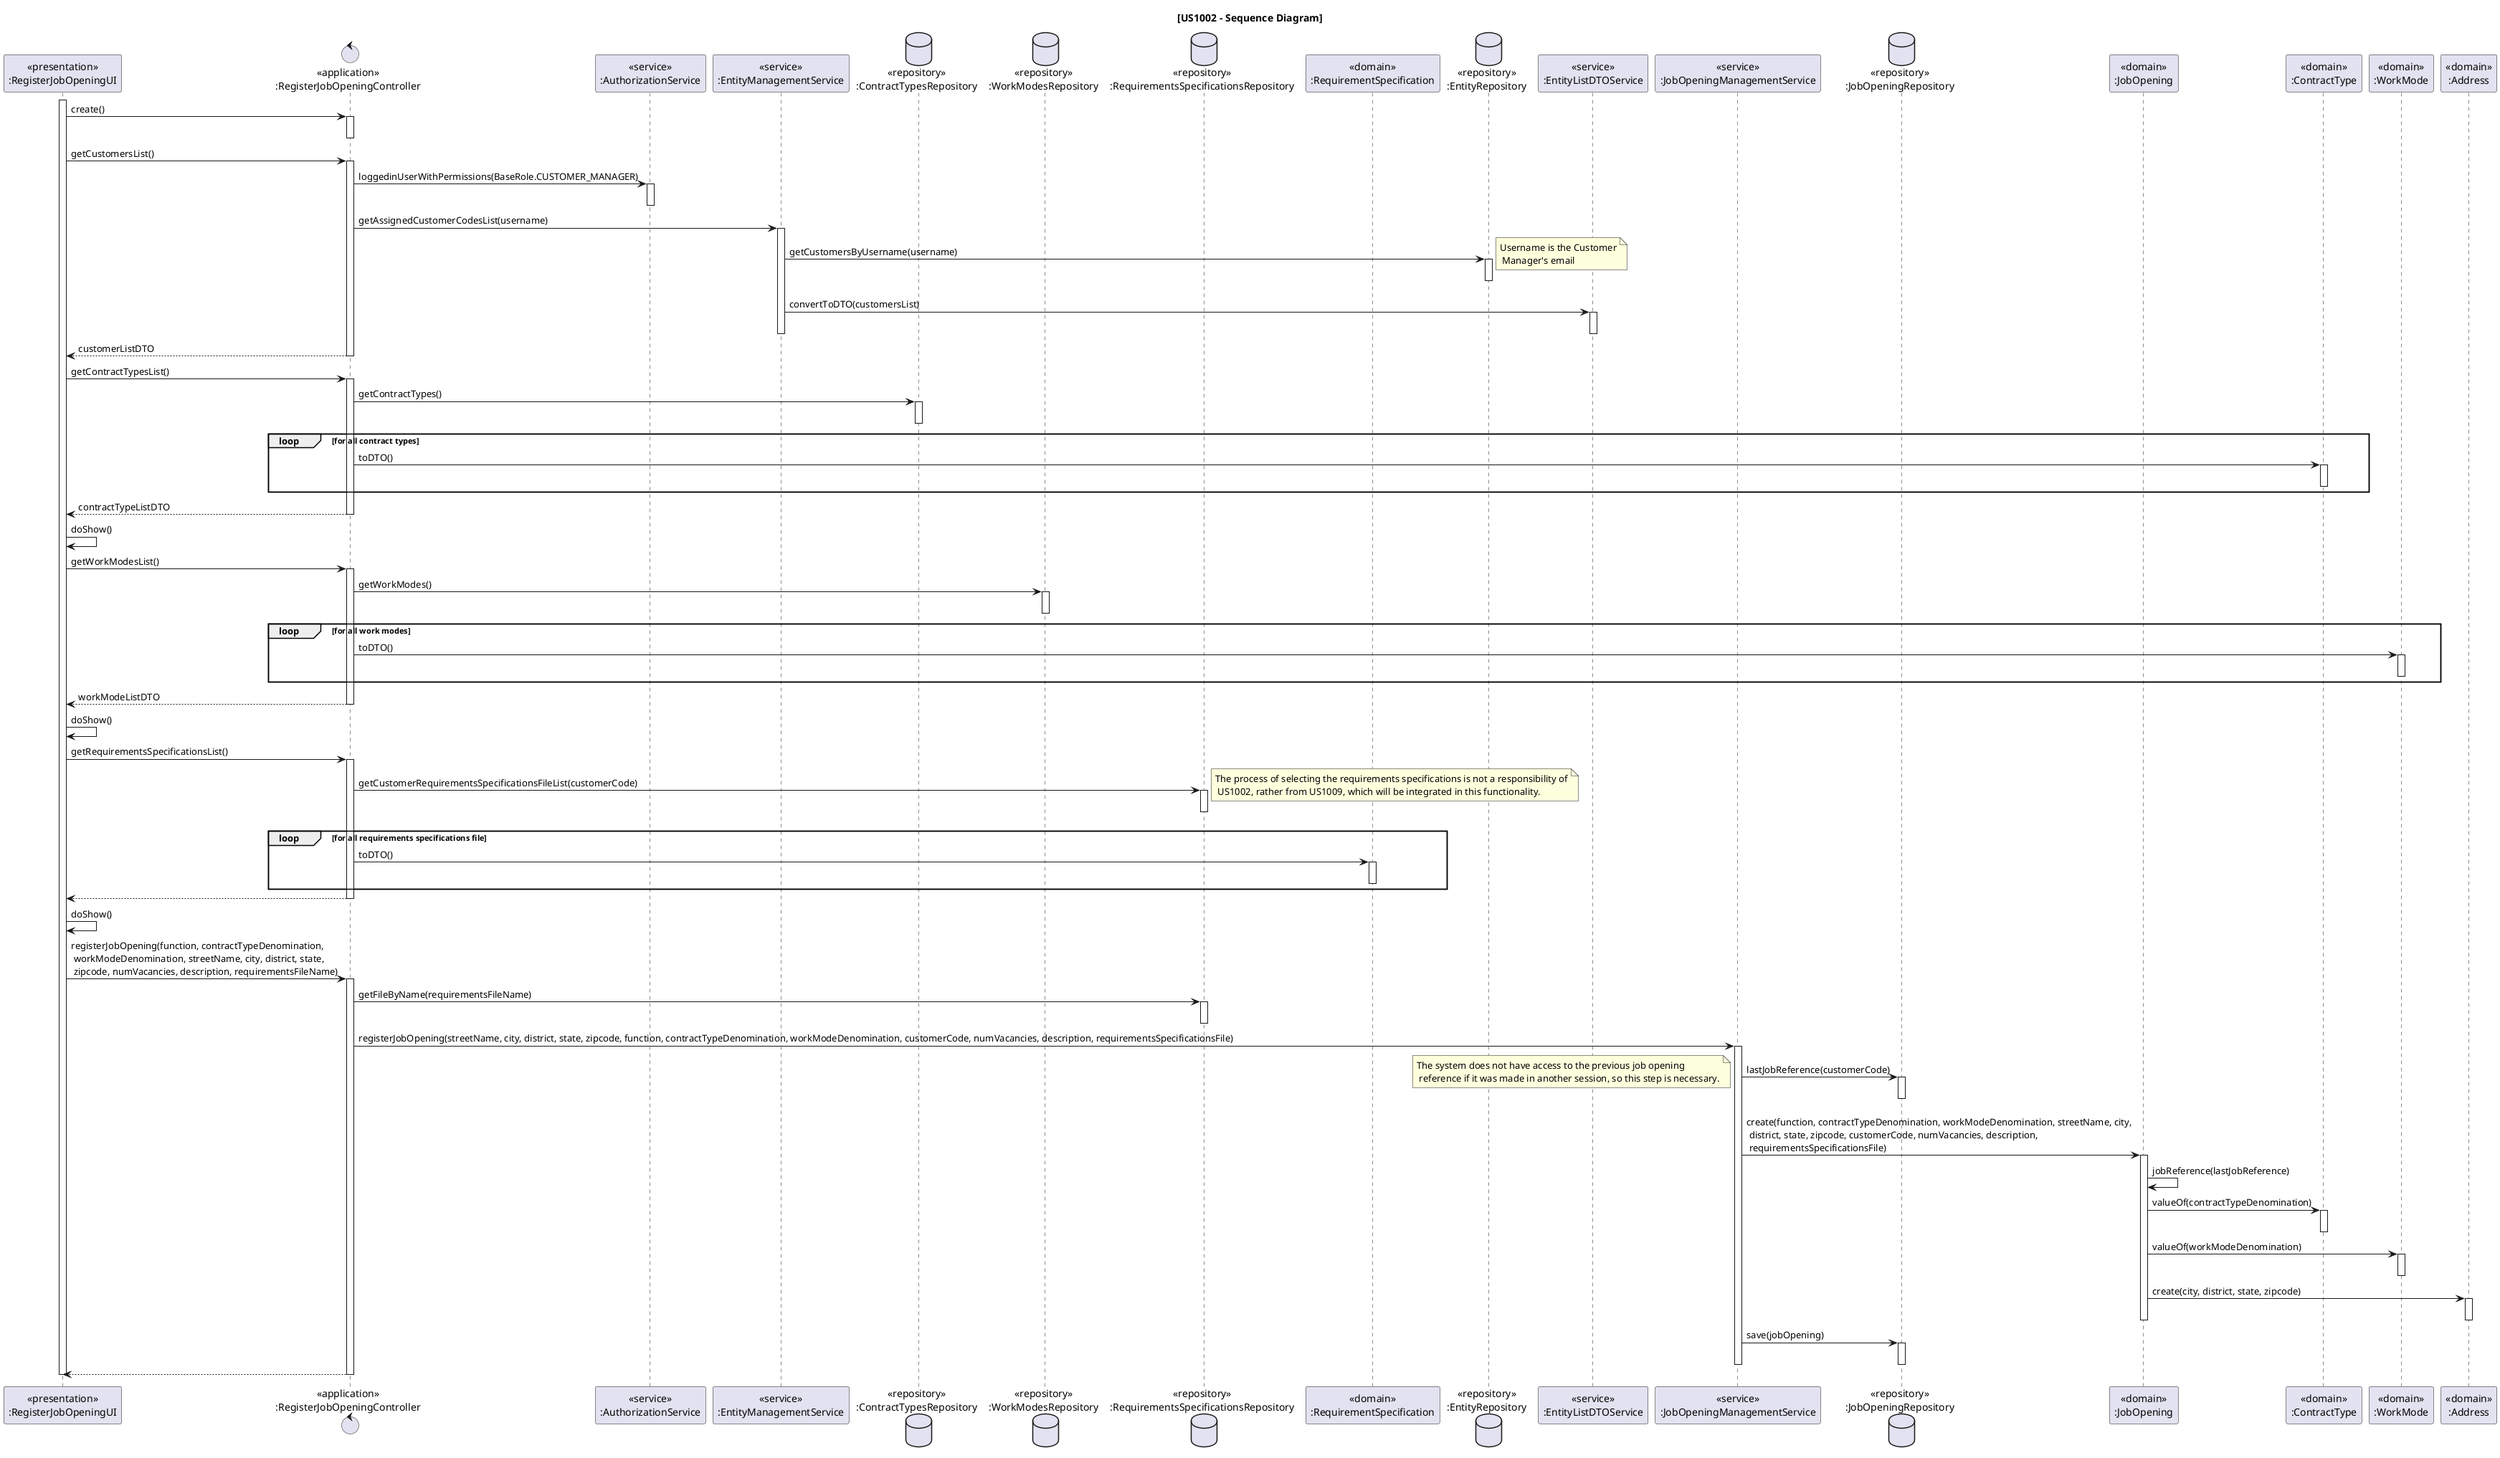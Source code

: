 @startuml US1002_SD

title [US1002 - Sequence Diagram]

participant "<<presentation>>\n:RegisterJobOpeningUI" as UI
control "<<application>>\n:RegisterJobOpeningController" as CTRL
participant "<<service>>\n:AuthorizationService" as AuthSvc
participant "<<service>>\n:EntityManagementService" as EntityManagement
database "<<repository>>\n:ContractTypesRepository" as ContractTypesRepository
database "<<repository>>\n:WorkModesRepository" as WorkModesRepository
database "<<repository>>\n:RequirementsSpecificationsRepository" as RequirementsSpecificationsRepository
participant "<<domain>>\n:RequirementSpecification" as RequirementSpecification
database "<<repository>>\n:EntityRepository" as EntityRepository
participant "<<service>>\n:EntityListDTOService" as EntityListDTO
participant "<<service>>\n:JobOpeningManagementService" as JobManagement
database "<<repository>>\n:JobOpeningRepository" as JobOpeningRepository
participant "<<domain>>\n:JobOpening" as JobOpening
participant "<<domain>>\n:ContractType" as ContractType
participant "<<domain>>\n:WorkMode" as WorkMode
participant "<<domain>>\n:Address" as Address



activate UI

UI -> CTRL : create()

activate CTRL
deactivate CTRL

UI -> CTRL : getCustomersList()
activate CTRL

    CTRL -> AuthSvc : loggedinUserWithPermissions(BaseRole.CUSTOMER_MANAGER)
    activate AuthSvc
    deactivate AuthSvc

    CTRL -> EntityManagement : getAssignedCustomerCodesList(username)
    activate EntityManagement

        EntityManagement -> EntityRepository : getCustomersByUsername(username)
        note right: Username is the Customer\n Manager's email
        activate EntityRepository
        deactivate EntityRepository

            EntityManagement -> EntityListDTO : convertToDTO(customersList)
            activate EntityListDTO
            deactivate EntityListDTO

    deactivate EntityManagement

    CTRL --> UI : customerListDTO

deactivate CTRL

UI -> CTRL : getContractTypesList()

'Getting the Contract Type
activate CTRL

CTRL -> ContractTypesRepository : getContractTypes()
activate ContractTypesRepository
deactivate ContractTypesRepository

 loop for all contract types
    CTRL -> ContractType : toDTO()
    activate ContractType
    deactivate ContractType
 end loop



  CTRL --> UI : contractTypeListDTO

deactivate CTRL

UI -> UI : doShow()

'Getting the Work Mode
UI -> CTRL : getWorkModesList()

activate CTRL

    CTRL -> WorkModesRepository : getWorkModes()

    activate WorkModesRepository
    deactivate WorkModesRepository

    loop for all work modes
        CTRL -> WorkMode : toDTO()
        activate WorkMode
        deactivate WorkMode
    end loop

    CTRL --> UI : workModeListDTO

deactivate CTRL

UI -> UI : doShow()


UI -> CTRL : getRequirementsSpecificationsList()

'Getting Customer ID
activate CTRL

    CTRL -> RequirementsSpecificationsRepository : getCustomerRequirementsSpecificationsFileList(customerCode)
    note right: The process of selecting the requirements specifications is not a responsibility of\n US1002, rather from US1009, which will be integrated in this functionality.
    activate RequirementsSpecificationsRepository
    deactivate RequirementsSpecificationsRepository

    loop for all requirements specifications file

        CTRL -> RequirementSpecification : toDTO()
        activate RequirementSpecification
        deactivate RequirementSpecification
    end loop


    CTRL --> UI

deactivate CTRL

UI -> UI : doShow()

UI -> CTRL : registerJobOpening(function, contractTypeDenomination,\n workModeDenomination, streetName, city, district, state,\n zipcode, numVacancies, description, requirementsFileName)

'Register a new Job Opening
activate CTRL

        CTRL -> RequirementsSpecificationsRepository : getFileByName(requirementsFileName)
        activate RequirementsSpecificationsRepository
        deactivate RequirementsSpecificationsRepository

    'Job Opening Encapsulation
    CTRL -> JobManagement : registerJobOpening(streetName, city, district, state, zipcode, function, contractTypeDenomination, workModeDenomination, customerCode, numVacancies, description, requirementsSpecificationsFile)
    activate JobManagement

        JobManagement -> JobOpeningRepository : lastJobReference(customerCode)
        note left: The system does not have access to the previous job opening\n reference if it was made in another session, so this step is necessary.
        activate JobOpeningRepository
        deactivate JobOpeningRepository

    JobManagement -> JobOpening : create(function, contractTypeDenomination, workModeDenomination, streetName, city,\n district, state, zipcode, customerCode, numVacancies, description,\n requirementsSpecificationsFile)
    activate JobOpening

        JobOpening -> JobOpening : jobReference(lastJobReference)

        JobOpening -> ContractType : valueOf(contractTypeDenomination)
        activate ContractType
        deactivate ContractType

        JobOpening -> WorkMode : valueOf(workModeDenomination)
        activate WorkMode
        deactivate WorkMode

        JobOpening -> Address : create(city, district, state, zipcode)
        activate Address
        deactivate Address

    deactivate JobOpening

    JobManagement -> JobOpeningRepository : save(jobOpening)
    activate JobOpeningRepository
    deactivate JobOpeningRepository

    deactivate JobManagement


    CTRL --> UI

deactivate CTRL

deactivate UI

@enduml